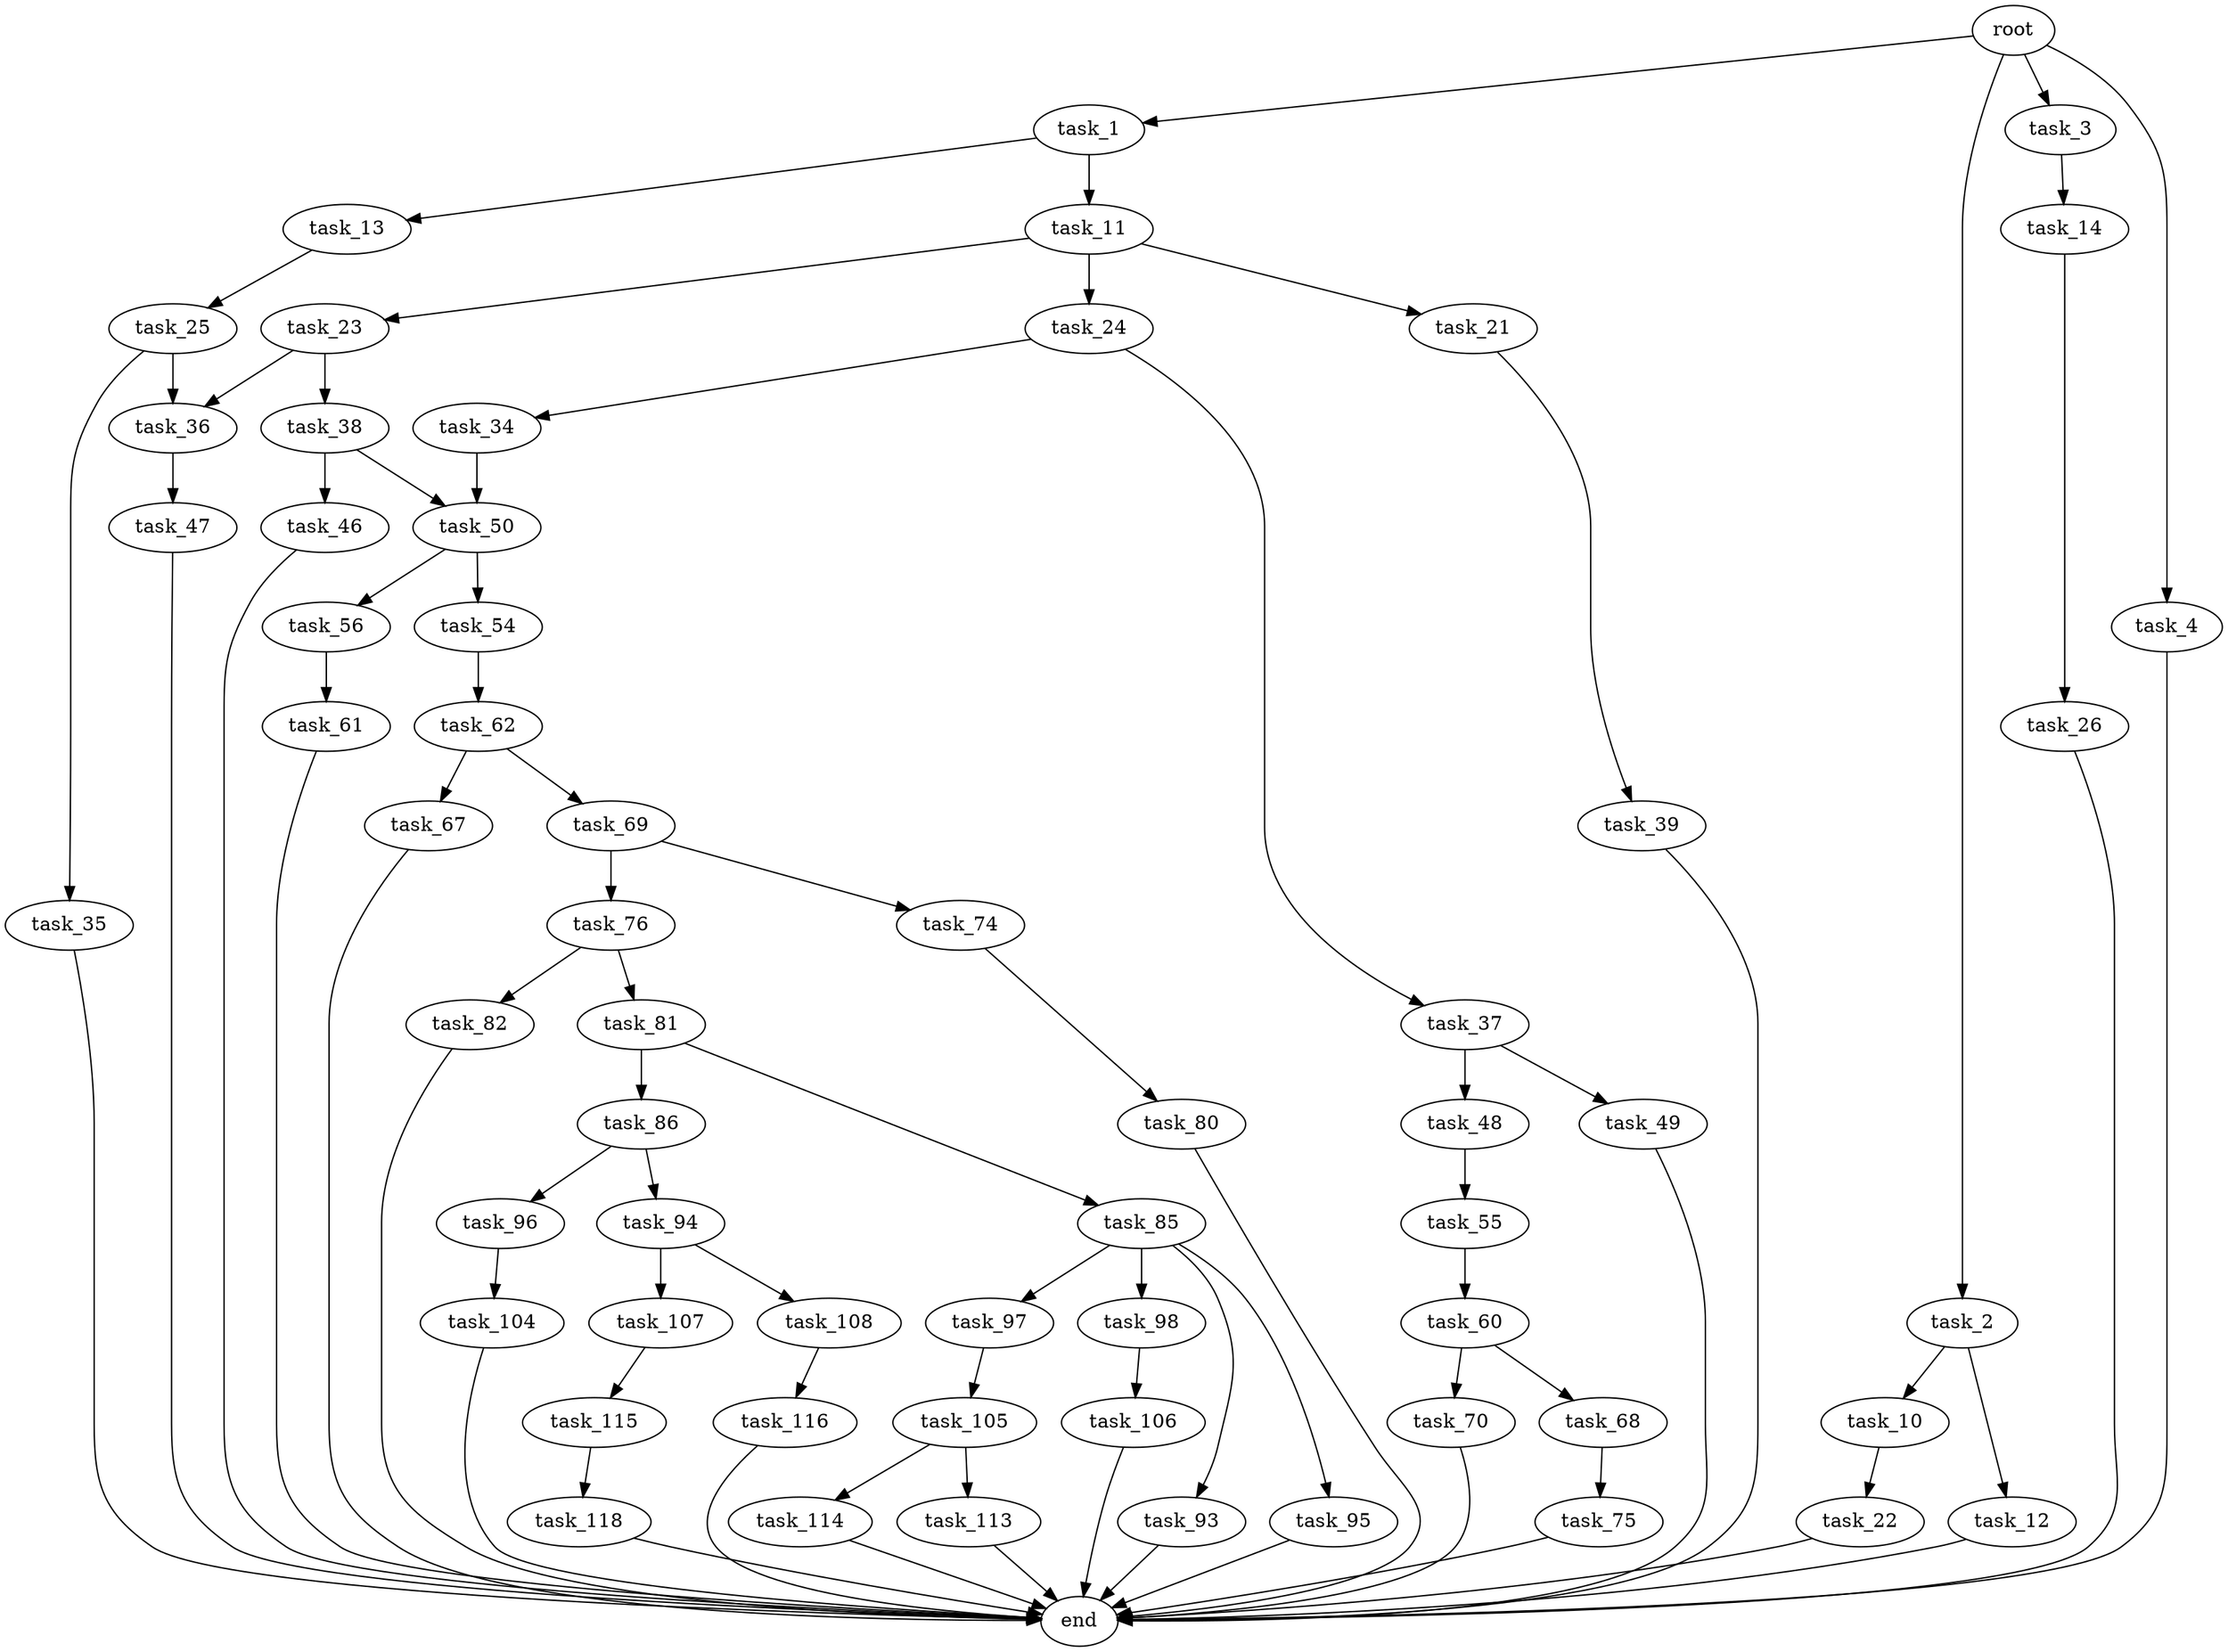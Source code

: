 digraph G {
  root [size="0.000000"];
  task_1 [size="28991029248.000000"];
  task_2 [size="11836646156.000000"];
  task_3 [size="8589934592.000000"];
  task_4 [size="3736069748.000000"];
  task_10 [size="657285865318.000000"];
  task_11 [size="1589538145.000000"];
  task_12 [size="4745278420.000000"];
  task_13 [size="17899149453.000000"];
  task_14 [size="243411189483.000000"];
  task_21 [size="4662042994.000000"];
  task_22 [size="549755813888.000000"];
  task_23 [size="295665917600.000000"];
  task_24 [size="68719476736.000000"];
  task_25 [size="1073741824000.000000"];
  task_26 [size="605087254423.000000"];
  task_34 [size="231928233984.000000"];
  task_35 [size="324043820012.000000"];
  task_36 [size="16875250583.000000"];
  task_37 [size="785163786751.000000"];
  task_38 [size="8091623917.000000"];
  task_39 [size="6646765587.000000"];
  task_46 [size="134217728000.000000"];
  task_47 [size="4010842984.000000"];
  task_48 [size="621362541077.000000"];
  task_49 [size="17727312875.000000"];
  task_50 [size="299582037.000000"];
  task_54 [size="782757789696.000000"];
  task_55 [size="782757789696.000000"];
  task_56 [size="28991029248.000000"];
  task_60 [size="782757789696.000000"];
  task_61 [size="15244843741.000000"];
  task_62 [size="782757789696.000000"];
  task_67 [size="549755813888.000000"];
  task_68 [size="28891283697.000000"];
  task_69 [size="1225322890891.000000"];
  task_70 [size="13345823837.000000"];
  task_74 [size="68719476736.000000"];
  task_75 [size="277759942168.000000"];
  task_76 [size="1489076600.000000"];
  task_80 [size="134217728000.000000"];
  task_81 [size="10590278607.000000"];
  task_82 [size="1442152290.000000"];
  task_85 [size="438167024286.000000"];
  task_86 [size="96006637221.000000"];
  task_93 [size="368293445632.000000"];
  task_94 [size="38953994282.000000"];
  task_95 [size="416894985401.000000"];
  task_96 [size="717232045380.000000"];
  task_97 [size="6403356197.000000"];
  task_98 [size="15782593976.000000"];
  task_104 [size="549755813888.000000"];
  task_105 [size="20341625951.000000"];
  task_106 [size="4035166903.000000"];
  task_107 [size="6253770309.000000"];
  task_108 [size="984128863746.000000"];
  task_113 [size="4794260797.000000"];
  task_114 [size="134217728000.000000"];
  task_115 [size="231928233984.000000"];
  task_116 [size="10371069576.000000"];
  task_118 [size="40367488138.000000"];
  end [size="0.000000"];

  root -> task_1 [size="1.000000"];
  root -> task_2 [size="1.000000"];
  root -> task_3 [size="1.000000"];
  root -> task_4 [size="1.000000"];
  task_1 -> task_11 [size="75497472.000000"];
  task_1 -> task_13 [size="75497472.000000"];
  task_2 -> task_10 [size="33554432.000000"];
  task_2 -> task_12 [size="33554432.000000"];
  task_3 -> task_14 [size="33554432.000000"];
  task_4 -> end [size="1.000000"];
  task_10 -> task_22 [size="838860800.000000"];
  task_11 -> task_21 [size="33554432.000000"];
  task_11 -> task_23 [size="33554432.000000"];
  task_11 -> task_24 [size="33554432.000000"];
  task_12 -> end [size="1.000000"];
  task_13 -> task_25 [size="411041792.000000"];
  task_14 -> task_26 [size="209715200.000000"];
  task_21 -> task_39 [size="75497472.000000"];
  task_22 -> end [size="1.000000"];
  task_23 -> task_36 [size="209715200.000000"];
  task_23 -> task_38 [size="209715200.000000"];
  task_24 -> task_34 [size="134217728.000000"];
  task_24 -> task_37 [size="134217728.000000"];
  task_25 -> task_35 [size="838860800.000000"];
  task_25 -> task_36 [size="838860800.000000"];
  task_26 -> end [size="1.000000"];
  task_34 -> task_50 [size="301989888.000000"];
  task_35 -> end [size="1.000000"];
  task_36 -> task_47 [size="301989888.000000"];
  task_37 -> task_48 [size="679477248.000000"];
  task_37 -> task_49 [size="679477248.000000"];
  task_38 -> task_46 [size="134217728.000000"];
  task_38 -> task_50 [size="134217728.000000"];
  task_39 -> end [size="1.000000"];
  task_46 -> end [size="1.000000"];
  task_47 -> end [size="1.000000"];
  task_48 -> task_55 [size="411041792.000000"];
  task_49 -> end [size="1.000000"];
  task_50 -> task_54 [size="33554432.000000"];
  task_50 -> task_56 [size="33554432.000000"];
  task_54 -> task_62 [size="679477248.000000"];
  task_55 -> task_60 [size="679477248.000000"];
  task_56 -> task_61 [size="75497472.000000"];
  task_60 -> task_68 [size="679477248.000000"];
  task_60 -> task_70 [size="679477248.000000"];
  task_61 -> end [size="1.000000"];
  task_62 -> task_67 [size="679477248.000000"];
  task_62 -> task_69 [size="679477248.000000"];
  task_67 -> end [size="1.000000"];
  task_68 -> task_75 [size="679477248.000000"];
  task_69 -> task_74 [size="838860800.000000"];
  task_69 -> task_76 [size="838860800.000000"];
  task_70 -> end [size="1.000000"];
  task_74 -> task_80 [size="134217728.000000"];
  task_75 -> end [size="1.000000"];
  task_76 -> task_81 [size="33554432.000000"];
  task_76 -> task_82 [size="33554432.000000"];
  task_80 -> end [size="1.000000"];
  task_81 -> task_85 [size="411041792.000000"];
  task_81 -> task_86 [size="411041792.000000"];
  task_82 -> end [size="1.000000"];
  task_85 -> task_93 [size="411041792.000000"];
  task_85 -> task_95 [size="411041792.000000"];
  task_85 -> task_97 [size="411041792.000000"];
  task_85 -> task_98 [size="411041792.000000"];
  task_86 -> task_94 [size="209715200.000000"];
  task_86 -> task_96 [size="209715200.000000"];
  task_93 -> end [size="1.000000"];
  task_94 -> task_107 [size="679477248.000000"];
  task_94 -> task_108 [size="679477248.000000"];
  task_95 -> end [size="1.000000"];
  task_96 -> task_104 [size="536870912.000000"];
  task_97 -> task_105 [size="679477248.000000"];
  task_98 -> task_106 [size="838860800.000000"];
  task_104 -> end [size="1.000000"];
  task_105 -> task_113 [size="838860800.000000"];
  task_105 -> task_114 [size="838860800.000000"];
  task_106 -> end [size="1.000000"];
  task_107 -> task_115 [size="679477248.000000"];
  task_108 -> task_116 [size="838860800.000000"];
  task_113 -> end [size="1.000000"];
  task_114 -> end [size="1.000000"];
  task_115 -> task_118 [size="301989888.000000"];
  task_116 -> end [size="1.000000"];
  task_118 -> end [size="1.000000"];
}
